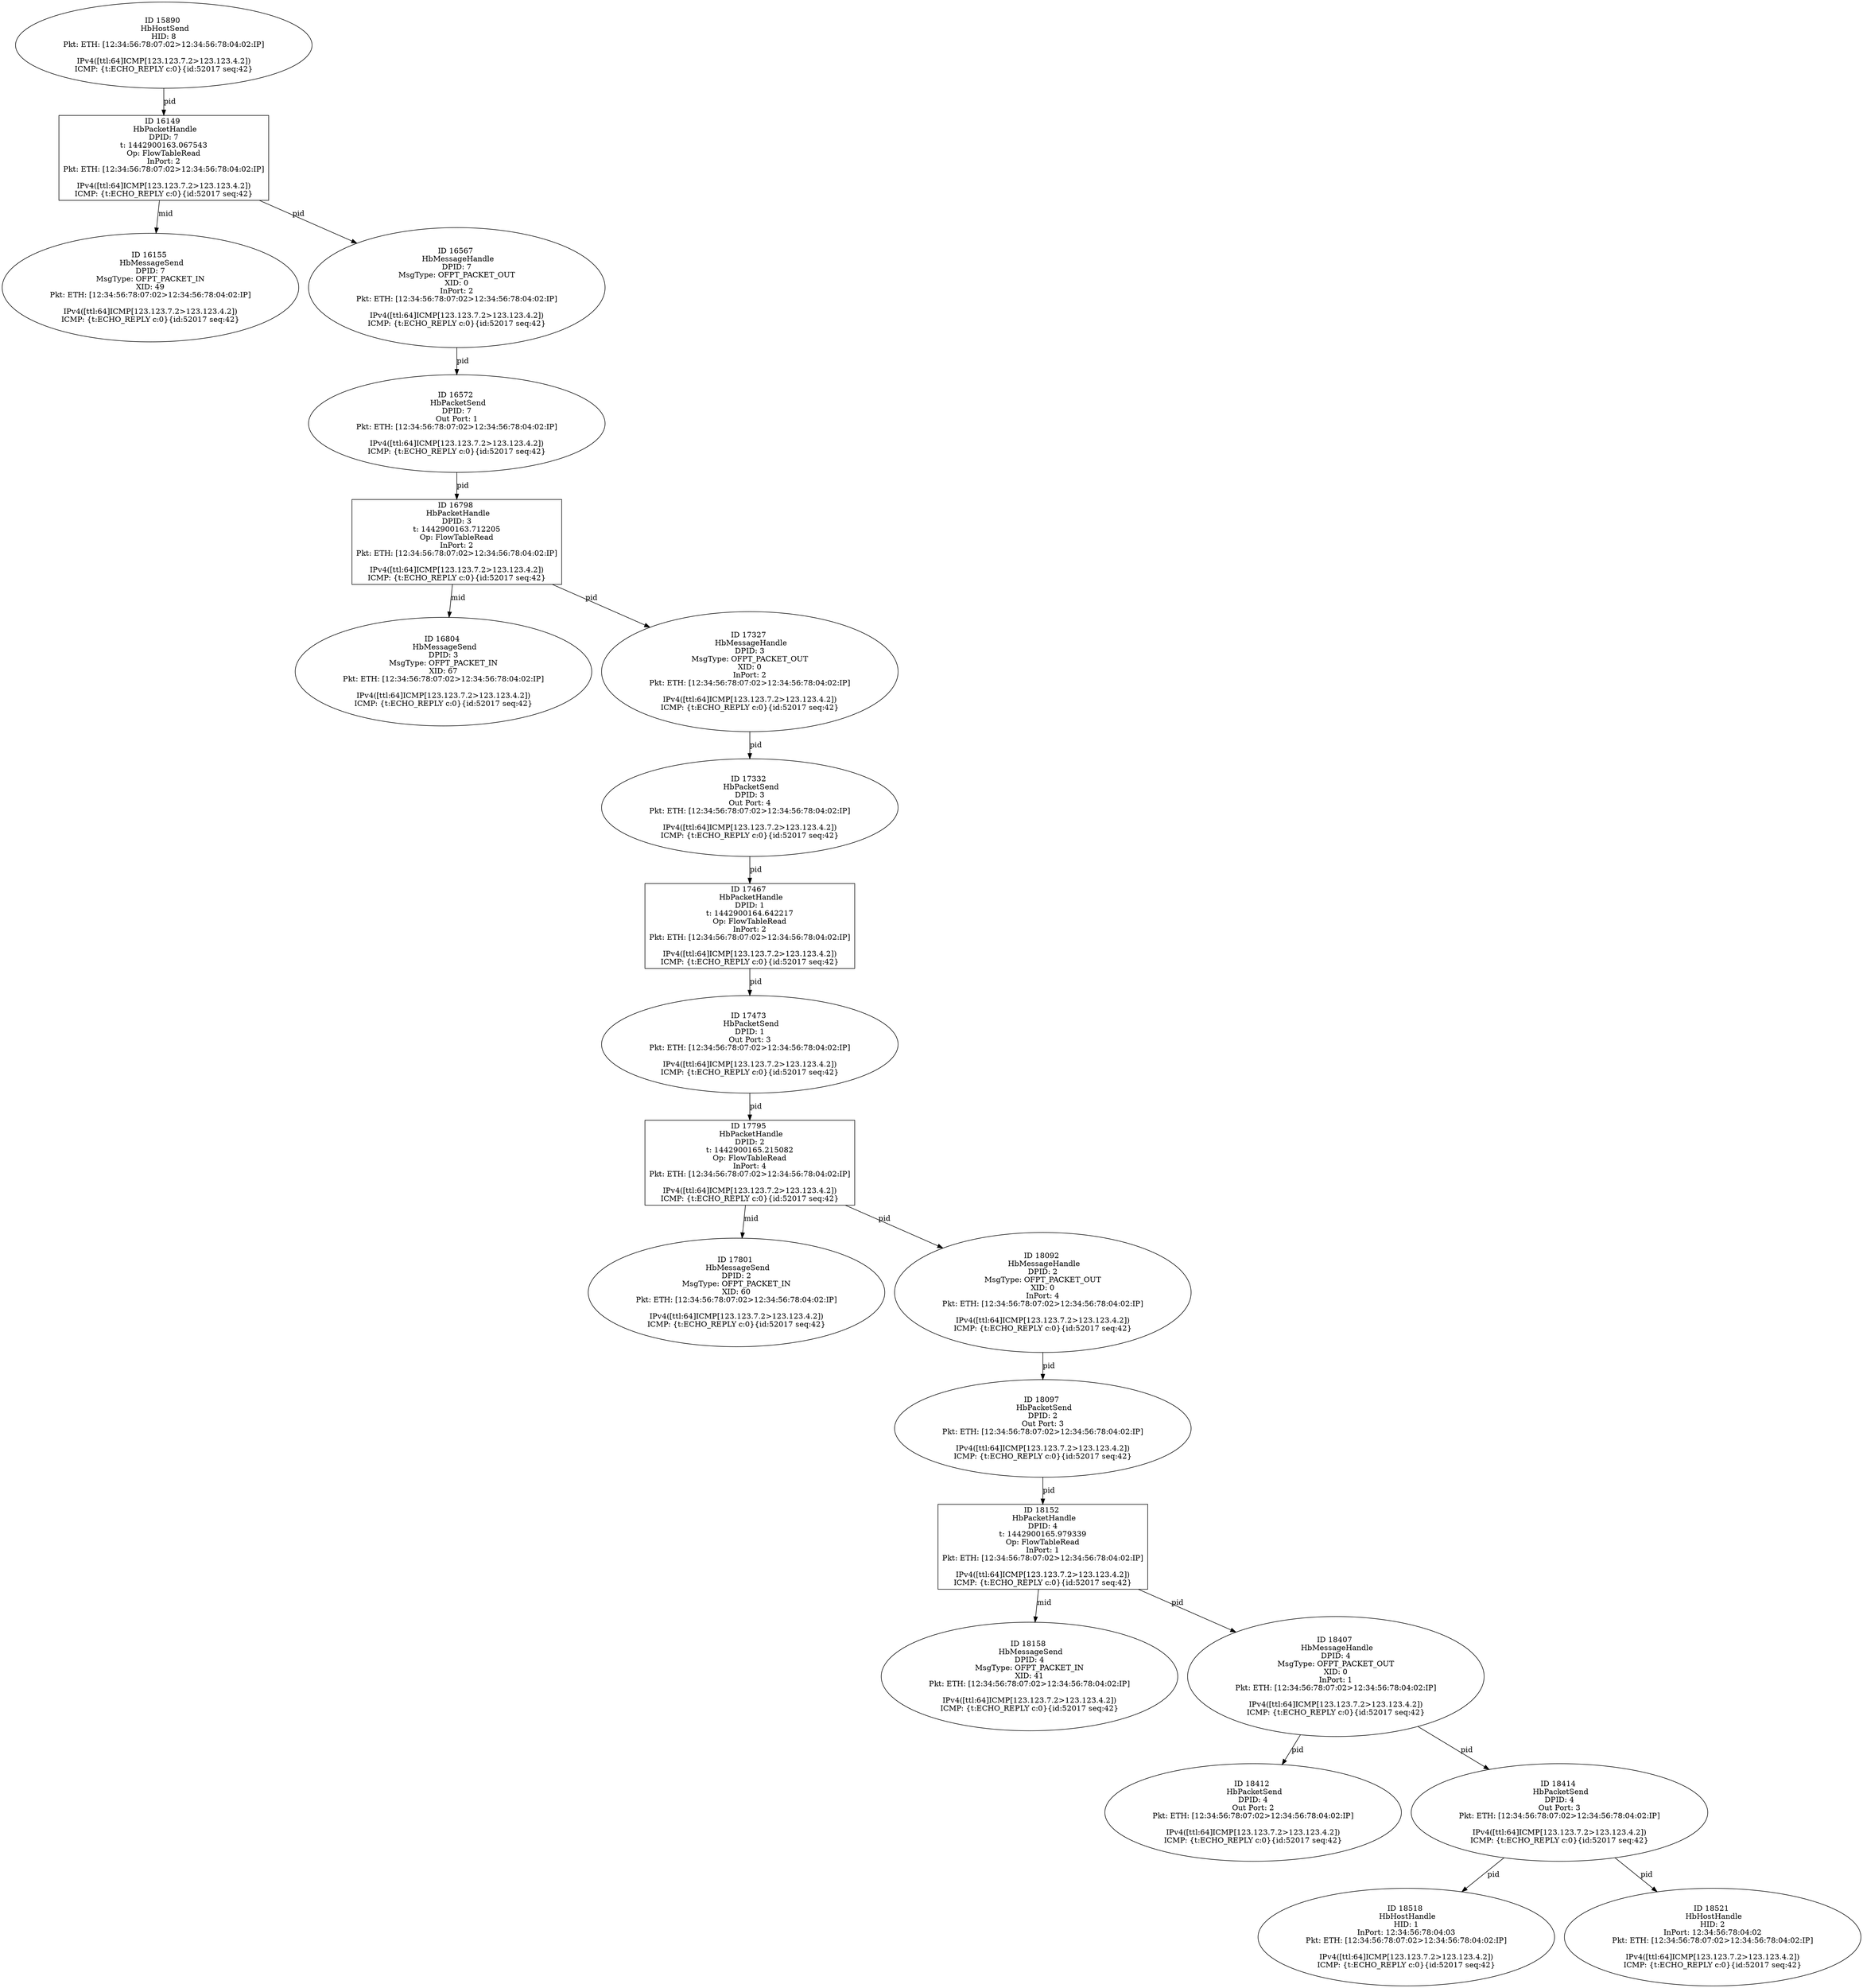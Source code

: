 strict digraph G {
17795 [shape=box, event=<hb_events.HbPacketHandle object at 0x10b91fbd0>, label="ID 17795 
 HbPacketHandle
DPID: 2
t: 1442900165.215082
Op: FlowTableRead
InPort: 4
Pkt: ETH: [12:34:56:78:07:02>12:34:56:78:04:02:IP]

IPv4([ttl:64]ICMP[123.123.7.2>123.123.4.2])
ICMP: {t:ECHO_REPLY c:0}{id:52017 seq:42}"];
17801 [shape=oval, event=<hb_events.HbMessageSend object at 0x10b924e50>, label="ID 17801 
 HbMessageSend
DPID: 2
MsgType: OFPT_PACKET_IN
XID: 60
Pkt: ETH: [12:34:56:78:07:02>12:34:56:78:04:02:IP]

IPv4([ttl:64]ICMP[123.123.7.2>123.123.4.2])
ICMP: {t:ECHO_REPLY c:0}{id:52017 seq:42}"];
15890 [shape=oval, event=<hb_events.HbHostSend object at 0x10b2fea90>, label="ID 15890 
 HbHostSend
HID: 8
Pkt: ETH: [12:34:56:78:07:02>12:34:56:78:04:02:IP]

IPv4([ttl:64]ICMP[123.123.7.2>123.123.4.2])
ICMP: {t:ECHO_REPLY c:0}{id:52017 seq:42}"];
18158 [shape=oval, event=<hb_events.HbMessageSend object at 0x10bad7350>, label="ID 18158 
 HbMessageSend
DPID: 4
MsgType: OFPT_PACKET_IN
XID: 41
Pkt: ETH: [12:34:56:78:07:02>12:34:56:78:04:02:IP]

IPv4([ttl:64]ICMP[123.123.7.2>123.123.4.2])
ICMP: {t:ECHO_REPLY c:0}{id:52017 seq:42}"];
16155 [shape=oval, event=<hb_events.HbMessageSend object at 0x10b390750>, label="ID 16155 
 HbMessageSend
DPID: 7
MsgType: OFPT_PACKET_IN
XID: 49
Pkt: ETH: [12:34:56:78:07:02>12:34:56:78:04:02:IP]

IPv4([ttl:64]ICMP[123.123.7.2>123.123.4.2])
ICMP: {t:ECHO_REPLY c:0}{id:52017 seq:42}"];
16798 [shape=box, event=<hb_events.HbPacketHandle object at 0x10b520650>, label="ID 16798 
 HbPacketHandle
DPID: 3
t: 1442900163.712205
Op: FlowTableRead
InPort: 2
Pkt: ETH: [12:34:56:78:07:02>12:34:56:78:04:02:IP]

IPv4([ttl:64]ICMP[123.123.7.2>123.123.4.2])
ICMP: {t:ECHO_REPLY c:0}{id:52017 seq:42}"];
16804 [shape=oval, event=<hb_events.HbMessageSend object at 0x10b527ad0>, label="ID 16804 
 HbMessageSend
DPID: 3
MsgType: OFPT_PACKET_IN
XID: 67
Pkt: ETH: [12:34:56:78:07:02>12:34:56:78:04:02:IP]

IPv4([ttl:64]ICMP[123.123.7.2>123.123.4.2])
ICMP: {t:ECHO_REPLY c:0}{id:52017 seq:42}"];
18092 [shape=oval, event=<hb_events.HbMessageHandle object at 0x10ba88d10>, label="ID 18092 
 HbMessageHandle
DPID: 2
MsgType: OFPT_PACKET_OUT
XID: 0
InPort: 4
Pkt: ETH: [12:34:56:78:07:02>12:34:56:78:04:02:IP]

IPv4([ttl:64]ICMP[123.123.7.2>123.123.4.2])
ICMP: {t:ECHO_REPLY c:0}{id:52017 seq:42}"];
17327 [shape=oval, event=<hb_events.HbMessageHandle object at 0x10b6de610>, label="ID 17327 
 HbMessageHandle
DPID: 3
MsgType: OFPT_PACKET_OUT
XID: 0
InPort: 2
Pkt: ETH: [12:34:56:78:07:02>12:34:56:78:04:02:IP]

IPv4([ttl:64]ICMP[123.123.7.2>123.123.4.2])
ICMP: {t:ECHO_REPLY c:0}{id:52017 seq:42}"];
18097 [shape=oval, event=<hb_events.HbPacketSend object at 0x10ba95490>, label="ID 18097 
 HbPacketSend
DPID: 2
Out Port: 3
Pkt: ETH: [12:34:56:78:07:02>12:34:56:78:04:02:IP]

IPv4([ttl:64]ICMP[123.123.7.2>123.123.4.2])
ICMP: {t:ECHO_REPLY c:0}{id:52017 seq:42}"];
17332 [shape=oval, event=<hb_events.HbPacketSend object at 0x10b6debd0>, label="ID 17332 
 HbPacketSend
DPID: 3
Out Port: 4
Pkt: ETH: [12:34:56:78:07:02>12:34:56:78:04:02:IP]

IPv4([ttl:64]ICMP[123.123.7.2>123.123.4.2])
ICMP: {t:ECHO_REPLY c:0}{id:52017 seq:42}"];
16567 [shape=oval, event=<hb_events.HbMessageHandle object at 0x10b48a1d0>, label="ID 16567 
 HbMessageHandle
DPID: 7
MsgType: OFPT_PACKET_OUT
XID: 0
InPort: 2
Pkt: ETH: [12:34:56:78:07:02>12:34:56:78:04:02:IP]

IPv4([ttl:64]ICMP[123.123.7.2>123.123.4.2])
ICMP: {t:ECHO_REPLY c:0}{id:52017 seq:42}"];
17467 [shape=box, event=<hb_events.HbPacketHandle object at 0x10b77c250>, label="ID 17467 
 HbPacketHandle
DPID: 1
t: 1442900164.642217
Op: FlowTableRead
InPort: 2
Pkt: ETH: [12:34:56:78:07:02>12:34:56:78:04:02:IP]

IPv4([ttl:64]ICMP[123.123.7.2>123.123.4.2])
ICMP: {t:ECHO_REPLY c:0}{id:52017 seq:42}"];
16572 [shape=oval, event=<hb_events.HbPacketSend object at 0x10b48a7d0>, label="ID 16572 
 HbPacketSend
DPID: 7
Out Port: 1
Pkt: ETH: [12:34:56:78:07:02>12:34:56:78:04:02:IP]

IPv4([ttl:64]ICMP[123.123.7.2>123.123.4.2])
ICMP: {t:ECHO_REPLY c:0}{id:52017 seq:42}"];
17473 [shape=oval, event=<hb_events.HbPacketSend object at 0x10b78e910>, label="ID 17473 
 HbPacketSend
DPID: 1
Out Port: 3
Pkt: ETH: [12:34:56:78:07:02>12:34:56:78:04:02:IP]

IPv4([ttl:64]ICMP[123.123.7.2>123.123.4.2])
ICMP: {t:ECHO_REPLY c:0}{id:52017 seq:42}"];
18518 [shape=oval, event=<hb_events.HbHostHandle object at 0x10bcafb90>, label="ID 18518 
 HbHostHandle
HID: 1
InPort: 12:34:56:78:04:03
Pkt: ETH: [12:34:56:78:07:02>12:34:56:78:04:02:IP]

IPv4([ttl:64]ICMP[123.123.7.2>123.123.4.2])
ICMP: {t:ECHO_REPLY c:0}{id:52017 seq:42}"];
18521 [shape=oval, event=<hb_events.HbHostHandle object at 0x10bcaff50>, label="ID 18521 
 HbHostHandle
HID: 2
InPort: 12:34:56:78:04:02
Pkt: ETH: [12:34:56:78:07:02>12:34:56:78:04:02:IP]

IPv4([ttl:64]ICMP[123.123.7.2>123.123.4.2])
ICMP: {t:ECHO_REPLY c:0}{id:52017 seq:42}"];
18407 [shape=oval, event=<hb_events.HbMessageHandle object at 0x10bc1a650>, label="ID 18407 
 HbMessageHandle
DPID: 4
MsgType: OFPT_PACKET_OUT
XID: 0
InPort: 1
Pkt: ETH: [12:34:56:78:07:02>12:34:56:78:04:02:IP]

IPv4([ttl:64]ICMP[123.123.7.2>123.123.4.2])
ICMP: {t:ECHO_REPLY c:0}{id:52017 seq:42}"];
18152 [shape=box, event=<hb_events.HbPacketHandle object at 0x10babc310>, label="ID 18152 
 HbPacketHandle
DPID: 4
t: 1442900165.979339
Op: FlowTableRead
InPort: 1
Pkt: ETH: [12:34:56:78:07:02>12:34:56:78:04:02:IP]

IPv4([ttl:64]ICMP[123.123.7.2>123.123.4.2])
ICMP: {t:ECHO_REPLY c:0}{id:52017 seq:42}"];
18412 [shape=oval, event=<hb_events.HbPacketSend object at 0x10bc35bd0>, label="ID 18412 
 HbPacketSend
DPID: 4
Out Port: 2
Pkt: ETH: [12:34:56:78:07:02>12:34:56:78:04:02:IP]

IPv4([ttl:64]ICMP[123.123.7.2>123.123.4.2])
ICMP: {t:ECHO_REPLY c:0}{id:52017 seq:42}"];
18414 [shape=oval, event=<hb_events.HbPacketSend object at 0x10bc35f50>, label="ID 18414 
 HbPacketSend
DPID: 4
Out Port: 3
Pkt: ETH: [12:34:56:78:07:02>12:34:56:78:04:02:IP]

IPv4([ttl:64]ICMP[123.123.7.2>123.123.4.2])
ICMP: {t:ECHO_REPLY c:0}{id:52017 seq:42}"];
16149 [shape=box, event=<hb_events.HbPacketHandle object at 0x10b38b850>, label="ID 16149 
 HbPacketHandle
DPID: 7
t: 1442900163.067543
Op: FlowTableRead
InPort: 2
Pkt: ETH: [12:34:56:78:07:02>12:34:56:78:04:02:IP]

IPv4([ttl:64]ICMP[123.123.7.2>123.123.4.2])
ICMP: {t:ECHO_REPLY c:0}{id:52017 seq:42}"];
17795 -> 17801  [rel=mid, label=mid];
17795 -> 18092  [rel=pid, label=pid];
15890 -> 16149  [rel=pid, label=pid];
18414 -> 18521  [rel=pid, label=pid];
18414 -> 18518  [rel=pid, label=pid];
16798 -> 16804  [rel=mid, label=mid];
16798 -> 17327  [rel=pid, label=pid];
18092 -> 18097  [rel=pid, label=pid];
17327 -> 17332  [rel=pid, label=pid];
18097 -> 18152  [rel=pid, label=pid];
17332 -> 17467  [rel=pid, label=pid];
16567 -> 16572  [rel=pid, label=pid];
17467 -> 17473  [rel=pid, label=pid];
16572 -> 16798  [rel=pid, label=pid];
17473 -> 17795  [rel=pid, label=pid];
18407 -> 18412  [rel=pid, label=pid];
18407 -> 18414  [rel=pid, label=pid];
18152 -> 18158  [rel=mid, label=mid];
18152 -> 18407  [rel=pid, label=pid];
16149 -> 16155  [rel=mid, label=mid];
16149 -> 16567  [rel=pid, label=pid];
}
